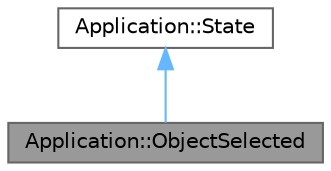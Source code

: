 digraph "Application::ObjectSelected"
{
 // LATEX_PDF_SIZE
  bgcolor="transparent";
  edge [fontname=Helvetica,fontsize=10,labelfontname=Helvetica,labelfontsize=10];
  node [fontname=Helvetica,fontsize=10,shape=box,height=0.2,width=0.4];
  Node1 [id="Node000001",label="Application::ObjectSelected",height=0.2,width=0.4,color="gray40", fillcolor="grey60", style="filled", fontcolor="black",tooltip="Estado que indica que se ha seleccionado un objeto en la simulación."];
  Node2 -> Node1 [id="edge1_Node000001_Node000002",dir="back",color="steelblue1",style="solid",tooltip=" "];
  Node2 [id="Node000002",label="Application::State",height=0.2,width=0.4,color="gray40", fillcolor="white", style="filled",URL="$class_application_1_1_state.html",tooltip="Clase base para los diferentes estados de la aplicación."];
}
